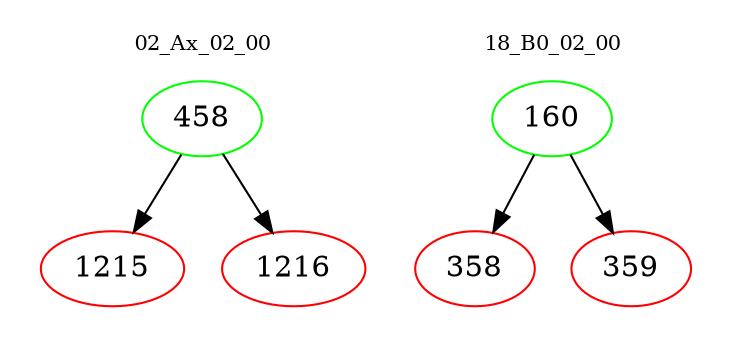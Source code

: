 digraph{
subgraph cluster_0 {
color = white
label = "02_Ax_02_00";
fontsize=10;
T0_458 [label="458", color="green"]
T0_458 -> T0_1215 [color="black"]
T0_1215 [label="1215", color="red"]
T0_458 -> T0_1216 [color="black"]
T0_1216 [label="1216", color="red"]
}
subgraph cluster_1 {
color = white
label = "18_B0_02_00";
fontsize=10;
T1_160 [label="160", color="green"]
T1_160 -> T1_358 [color="black"]
T1_358 [label="358", color="red"]
T1_160 -> T1_359 [color="black"]
T1_359 [label="359", color="red"]
}
}
